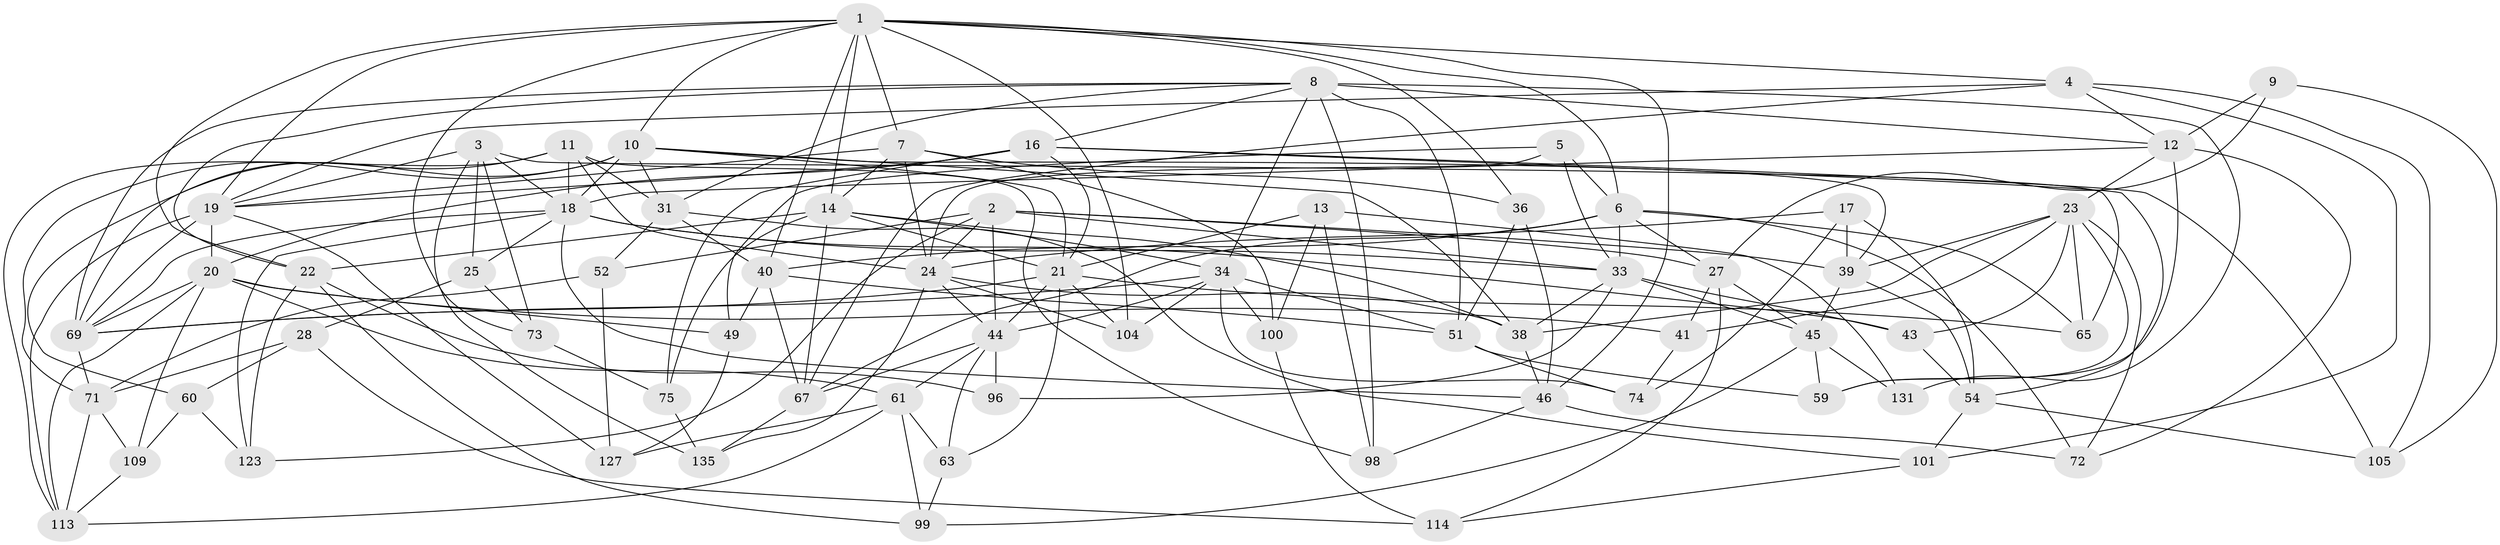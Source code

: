 // original degree distribution, {4: 1.0}
// Generated by graph-tools (version 1.1) at 2025/16/03/09/25 04:16:25]
// undirected, 68 vertices, 192 edges
graph export_dot {
graph [start="1"]
  node [color=gray90,style=filled];
  1 [super="+137+83+26"];
  2 [super="+47"];
  3 [super="+111"];
  4 [super="+115"];
  5;
  6 [super="+84+68"];
  7 [super="+95"];
  8 [super="+90+32+30"];
  9;
  10 [super="+80"];
  11 [super="+112"];
  12 [super="+50+15"];
  13;
  14 [super="+133+124"];
  16 [super="+29+106"];
  17;
  18 [super="+64+37"];
  19 [super="+56+89"];
  20 [super="+42+92"];
  21 [super="+82+86"];
  22 [super="+58"];
  23 [super="+57"];
  24 [super="+53"];
  25;
  27 [super="+87"];
  28;
  31 [super="+81"];
  33 [super="+122"];
  34 [super="+35"];
  36;
  38 [super="+76"];
  39 [super="+55"];
  40 [super="+118"];
  41;
  43;
  44 [super="+70"];
  45 [super="+93"];
  46 [super="+85"];
  49;
  51 [super="+91"];
  52;
  54 [super="+62"];
  59;
  60;
  61 [super="+78"];
  63;
  65;
  67 [super="+121"];
  69 [super="+117+77"];
  71 [super="+94"];
  72;
  73;
  74;
  75;
  96;
  98;
  99;
  100;
  101;
  104;
  105;
  109;
  113 [super="+119"];
  114;
  123;
  127;
  131;
  135;
  1 -- 40;
  1 -- 4;
  1 -- 104;
  1 -- 10;
  1 -- 14;
  1 -- 19;
  1 -- 7;
  1 -- 36;
  1 -- 22;
  1 -- 6;
  1 -- 73;
  1 -- 46;
  2 -- 44 [weight=2];
  2 -- 52;
  2 -- 123;
  2 -- 27;
  2 -- 39;
  2 -- 24;
  2 -- 33;
  3 -- 25;
  3 -- 135;
  3 -- 65;
  3 -- 73;
  3 -- 19;
  3 -- 18;
  4 -- 105;
  4 -- 67;
  4 -- 101;
  4 -- 19;
  4 -- 12;
  5 -- 33;
  5 -- 49;
  5 -- 6;
  5 -- 24;
  6 -- 72;
  6 -- 65;
  6 -- 27;
  6 -- 67;
  6 -- 40;
  6 -- 33;
  7 -- 100;
  7 -- 24;
  7 -- 36;
  7 -- 14;
  7 -- 19;
  8 -- 131 [weight=2];
  8 -- 31;
  8 -- 16;
  8 -- 51;
  8 -- 69;
  8 -- 34;
  8 -- 22;
  8 -- 98;
  8 -- 12;
  9 -- 27;
  9 -- 105;
  9 -- 12 [weight=2];
  10 -- 60;
  10 -- 39;
  10 -- 18;
  10 -- 21;
  10 -- 38;
  10 -- 71;
  10 -- 31;
  11 -- 69;
  11 -- 18;
  11 -- 24;
  11 -- 113;
  11 -- 98;
  11 -- 31;
  12 -- 59;
  12 -- 18;
  12 -- 72;
  12 -- 23;
  13 -- 98;
  13 -- 100;
  13 -- 131;
  13 -- 21;
  14 -- 75;
  14 -- 38;
  14 -- 67;
  14 -- 34;
  14 -- 21;
  14 -- 22;
  16 -- 21;
  16 -- 75;
  16 -- 20;
  16 -- 105;
  16 -- 54;
  16 -- 19 [weight=2];
  17 -- 74;
  17 -- 39;
  17 -- 54;
  17 -- 24;
  18 -- 33;
  18 -- 25;
  18 -- 69;
  18 -- 123;
  18 -- 43;
  18 -- 46;
  19 -- 20 [weight=5];
  19 -- 69;
  19 -- 113;
  19 -- 127;
  20 -- 113;
  20 -- 41;
  20 -- 69;
  20 -- 49;
  20 -- 109;
  20 -- 61;
  21 -- 104;
  21 -- 65;
  21 -- 63;
  21 -- 69;
  21 -- 44 [weight=2];
  22 -- 99;
  22 -- 96;
  22 -- 123;
  23 -- 39;
  23 -- 43;
  23 -- 65;
  23 -- 72;
  23 -- 41;
  23 -- 59;
  23 -- 38;
  24 -- 104;
  24 -- 38;
  24 -- 135;
  24 -- 44 [weight=2];
  25 -- 28;
  25 -- 73;
  27 -- 114;
  27 -- 41;
  27 -- 45;
  28 -- 60;
  28 -- 114;
  28 -- 71;
  31 -- 101;
  31 -- 52;
  31 -- 40;
  33 -- 43;
  33 -- 96;
  33 -- 45;
  33 -- 38;
  34 -- 69;
  34 -- 100;
  34 -- 104;
  34 -- 74;
  34 -- 44;
  34 -- 51;
  36 -- 46;
  36 -- 51;
  38 -- 46;
  39 -- 45;
  39 -- 54;
  40 -- 51;
  40 -- 67;
  40 -- 49;
  41 -- 74;
  43 -- 54;
  44 -- 96 [weight=2];
  44 -- 67;
  44 -- 61;
  44 -- 63;
  45 -- 131;
  45 -- 99;
  45 -- 59;
  46 -- 98;
  46 -- 72;
  49 -- 127;
  51 -- 59;
  51 -- 74;
  52 -- 71;
  52 -- 127;
  54 -- 105;
  54 -- 101;
  60 -- 123;
  60 -- 109;
  61 -- 113;
  61 -- 99;
  61 -- 63;
  61 -- 127;
  63 -- 99;
  67 -- 135;
  69 -- 71;
  71 -- 109;
  71 -- 113;
  73 -- 75;
  75 -- 135;
  100 -- 114;
  101 -- 114;
  109 -- 113;
}
